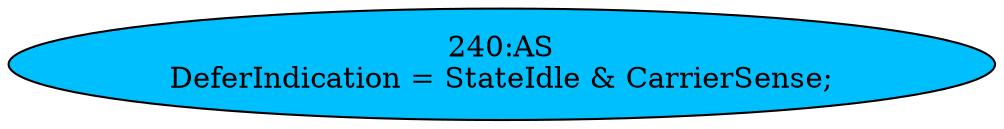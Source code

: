 strict digraph "" {
	node [label="\N"];
	"240:AS"	 [ast="<pyverilog.vparser.ast.Assign object at 0x7ff826da2cd0>",
		def_var="['DeferIndication']",
		fillcolor=deepskyblue,
		label="240:AS
DeferIndication = StateIdle & CarrierSense;",
		statements="[]",
		style=filled,
		typ=Assign,
		use_var="['StateIdle', 'CarrierSense']"];
}
